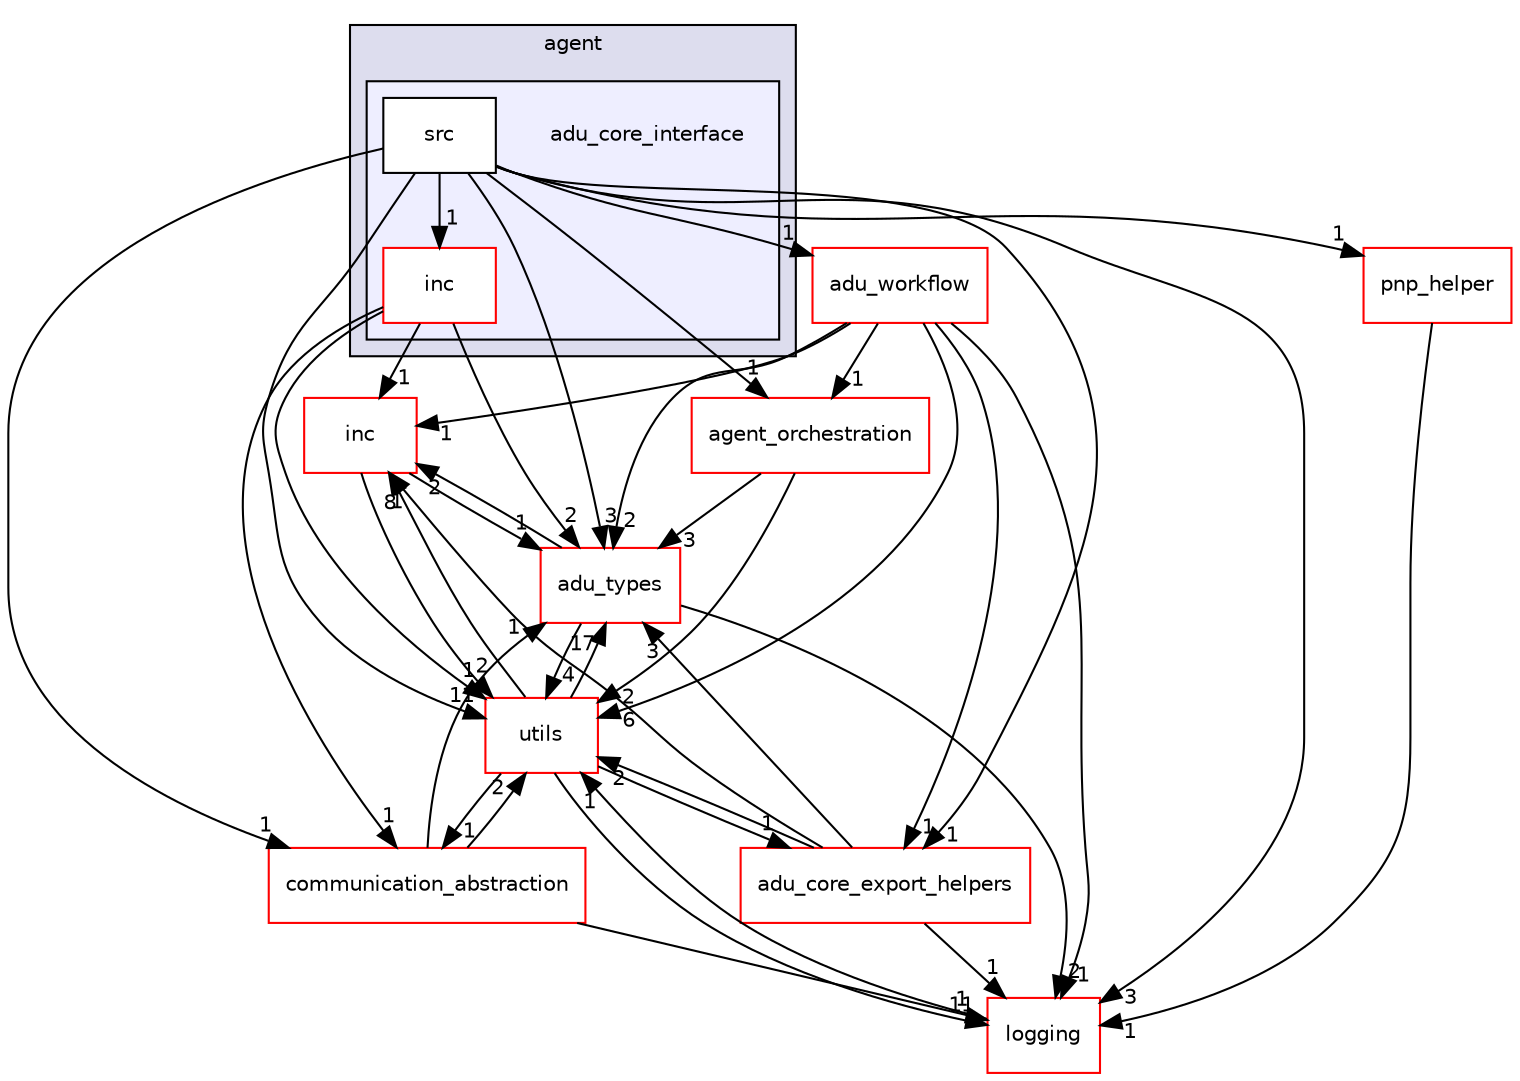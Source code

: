 digraph "src/agent/adu_core_interface" {
  compound=true
  node [ fontsize="10", fontname="Helvetica"];
  edge [ labelfontsize="10", labelfontname="Helvetica"];
  subgraph clusterdir_7a595b6a07cd8b16c4e5e314d67cc75b {
    graph [ bgcolor="#ddddee", pencolor="black", label="agent" fontname="Helvetica", fontsize="10", URL="dir_7a595b6a07cd8b16c4e5e314d67cc75b.html"]
  subgraph clusterdir_82521e5a99df6164bd5c62193af9bd13 {
    graph [ bgcolor="#eeeeff", pencolor="black", label="" URL="dir_82521e5a99df6164bd5c62193af9bd13.html"];
    dir_82521e5a99df6164bd5c62193af9bd13 [shape=plaintext label="adu_core_interface"];
    dir_14177bba7e57d8a8649a4b0545d185dd [shape=box label="inc" color="red" fillcolor="white" style="filled" URL="dir_14177bba7e57d8a8649a4b0545d185dd.html"];
    dir_f5ec5b7735d20ff7454c83f64c6154ae [shape=box label="src" color="black" fillcolor="white" style="filled" URL="dir_f5ec5b7735d20ff7454c83f64c6154ae.html"];
  }
  }
  dir_6bc6ad22483805bbbda55258ad2a62ea [shape=box label="inc" fillcolor="white" style="filled" color="red" URL="dir_6bc6ad22483805bbbda55258ad2a62ea.html"];
  dir_2fa9b52a3673ed0f8fcfc3f4f3ae93e3 [shape=box label="adu_types" fillcolor="white" style="filled" color="red" URL="dir_2fa9b52a3673ed0f8fcfc3f4f3ae93e3.html"];
  dir_6a7a80e3a28e47e18d71692aeda9df13 [shape=box label="communication_abstraction" fillcolor="white" style="filled" color="red" URL="dir_6a7a80e3a28e47e18d71692aeda9df13.html"];
  dir_a4f03476d2e33fe8236ef7d7eea18d1b [shape=box label="adu_core_export_helpers" fillcolor="white" style="filled" color="red" URL="dir_a4f03476d2e33fe8236ef7d7eea18d1b.html"];
  dir_b3320b59a4aa4a7431bc8488b87009bf [shape=box label="logging" fillcolor="white" style="filled" color="red" URL="dir_b3320b59a4aa4a7431bc8488b87009bf.html"];
  dir_2af8c8a5a5c91338718cea5984f016c0 [shape=box label="adu_workflow" fillcolor="white" style="filled" color="red" URL="dir_2af8c8a5a5c91338718cea5984f016c0.html"];
  dir_313caf1132e152dd9b58bea13a4052ca [shape=box label="utils" fillcolor="white" style="filled" color="red" URL="dir_313caf1132e152dd9b58bea13a4052ca.html"];
  dir_885a5a7032c788277ffbb4b91a4ba16d [shape=box label="pnp_helper" fillcolor="white" style="filled" color="red" URL="dir_885a5a7032c788277ffbb4b91a4ba16d.html"];
  dir_465df1cc2452eba7849491eee8d4e6c7 [shape=box label="agent_orchestration" fillcolor="white" style="filled" color="red" URL="dir_465df1cc2452eba7849491eee8d4e6c7.html"];
  dir_6bc6ad22483805bbbda55258ad2a62ea->dir_2fa9b52a3673ed0f8fcfc3f4f3ae93e3 [headlabel="1", labeldistance=1.5 headhref="dir_000137_000003.html"];
  dir_6bc6ad22483805bbbda55258ad2a62ea->dir_313caf1132e152dd9b58bea13a4052ca [headlabel="2", labeldistance=1.5 headhref="dir_000137_000154.html"];
  dir_2fa9b52a3673ed0f8fcfc3f4f3ae93e3->dir_6bc6ad22483805bbbda55258ad2a62ea [headlabel="2", labeldistance=1.5 headhref="dir_000003_000137.html"];
  dir_2fa9b52a3673ed0f8fcfc3f4f3ae93e3->dir_b3320b59a4aa4a7431bc8488b87009bf [headlabel="2", labeldistance=1.5 headhref="dir_000003_000143.html"];
  dir_2fa9b52a3673ed0f8fcfc3f4f3ae93e3->dir_313caf1132e152dd9b58bea13a4052ca [headlabel="4", labeldistance=1.5 headhref="dir_000003_000154.html"];
  dir_14177bba7e57d8a8649a4b0545d185dd->dir_6bc6ad22483805bbbda55258ad2a62ea [headlabel="1", labeldistance=1.5 headhref="dir_000018_000137.html"];
  dir_14177bba7e57d8a8649a4b0545d185dd->dir_2fa9b52a3673ed0f8fcfc3f4f3ae93e3 [headlabel="2", labeldistance=1.5 headhref="dir_000018_000003.html"];
  dir_14177bba7e57d8a8649a4b0545d185dd->dir_6a7a80e3a28e47e18d71692aeda9df13 [headlabel="1", labeldistance=1.5 headhref="dir_000018_000041.html"];
  dir_14177bba7e57d8a8649a4b0545d185dd->dir_313caf1132e152dd9b58bea13a4052ca [headlabel="1", labeldistance=1.5 headhref="dir_000018_000154.html"];
  dir_6a7a80e3a28e47e18d71692aeda9df13->dir_2fa9b52a3673ed0f8fcfc3f4f3ae93e3 [headlabel="1", labeldistance=1.5 headhref="dir_000041_000003.html"];
  dir_6a7a80e3a28e47e18d71692aeda9df13->dir_b3320b59a4aa4a7431bc8488b87009bf [headlabel="1", labeldistance=1.5 headhref="dir_000041_000143.html"];
  dir_6a7a80e3a28e47e18d71692aeda9df13->dir_313caf1132e152dd9b58bea13a4052ca [headlabel="2", labeldistance=1.5 headhref="dir_000041_000154.html"];
  dir_f5ec5b7735d20ff7454c83f64c6154ae->dir_2fa9b52a3673ed0f8fcfc3f4f3ae93e3 [headlabel="3", labeldistance=1.5 headhref="dir_000020_000003.html"];
  dir_f5ec5b7735d20ff7454c83f64c6154ae->dir_14177bba7e57d8a8649a4b0545d185dd [headlabel="1", labeldistance=1.5 headhref="dir_000020_000018.html"];
  dir_f5ec5b7735d20ff7454c83f64c6154ae->dir_6a7a80e3a28e47e18d71692aeda9df13 [headlabel="1", labeldistance=1.5 headhref="dir_000020_000041.html"];
  dir_f5ec5b7735d20ff7454c83f64c6154ae->dir_a4f03476d2e33fe8236ef7d7eea18d1b [headlabel="1", labeldistance=1.5 headhref="dir_000020_000013.html"];
  dir_f5ec5b7735d20ff7454c83f64c6154ae->dir_b3320b59a4aa4a7431bc8488b87009bf [headlabel="3", labeldistance=1.5 headhref="dir_000020_000143.html"];
  dir_f5ec5b7735d20ff7454c83f64c6154ae->dir_2af8c8a5a5c91338718cea5984f016c0 [headlabel="1", labeldistance=1.5 headhref="dir_000020_000008.html"];
  dir_f5ec5b7735d20ff7454c83f64c6154ae->dir_313caf1132e152dd9b58bea13a4052ca [headlabel="11", labeldistance=1.5 headhref="dir_000020_000154.html"];
  dir_f5ec5b7735d20ff7454c83f64c6154ae->dir_885a5a7032c788277ffbb4b91a4ba16d [headlabel="1", labeldistance=1.5 headhref="dir_000020_000029.html"];
  dir_f5ec5b7735d20ff7454c83f64c6154ae->dir_465df1cc2452eba7849491eee8d4e6c7 [headlabel="1", labeldistance=1.5 headhref="dir_000020_000037.html"];
  dir_a4f03476d2e33fe8236ef7d7eea18d1b->dir_6bc6ad22483805bbbda55258ad2a62ea [headlabel="1", labeldistance=1.5 headhref="dir_000013_000137.html"];
  dir_a4f03476d2e33fe8236ef7d7eea18d1b->dir_2fa9b52a3673ed0f8fcfc3f4f3ae93e3 [headlabel="3", labeldistance=1.5 headhref="dir_000013_000003.html"];
  dir_a4f03476d2e33fe8236ef7d7eea18d1b->dir_b3320b59a4aa4a7431bc8488b87009bf [headlabel="1", labeldistance=1.5 headhref="dir_000013_000143.html"];
  dir_a4f03476d2e33fe8236ef7d7eea18d1b->dir_313caf1132e152dd9b58bea13a4052ca [headlabel="2", labeldistance=1.5 headhref="dir_000013_000154.html"];
  dir_b3320b59a4aa4a7431bc8488b87009bf->dir_313caf1132e152dd9b58bea13a4052ca [headlabel="1", labeldistance=1.5 headhref="dir_000143_000154.html"];
  dir_2af8c8a5a5c91338718cea5984f016c0->dir_6bc6ad22483805bbbda55258ad2a62ea [headlabel="1", labeldistance=1.5 headhref="dir_000008_000137.html"];
  dir_2af8c8a5a5c91338718cea5984f016c0->dir_2fa9b52a3673ed0f8fcfc3f4f3ae93e3 [headlabel="2", labeldistance=1.5 headhref="dir_000008_000003.html"];
  dir_2af8c8a5a5c91338718cea5984f016c0->dir_a4f03476d2e33fe8236ef7d7eea18d1b [headlabel="1", labeldistance=1.5 headhref="dir_000008_000013.html"];
  dir_2af8c8a5a5c91338718cea5984f016c0->dir_b3320b59a4aa4a7431bc8488b87009bf [headlabel="1", labeldistance=1.5 headhref="dir_000008_000143.html"];
  dir_2af8c8a5a5c91338718cea5984f016c0->dir_313caf1132e152dd9b58bea13a4052ca [headlabel="6", labeldistance=1.5 headhref="dir_000008_000154.html"];
  dir_2af8c8a5a5c91338718cea5984f016c0->dir_465df1cc2452eba7849491eee8d4e6c7 [headlabel="1", labeldistance=1.5 headhref="dir_000008_000037.html"];
  dir_313caf1132e152dd9b58bea13a4052ca->dir_6bc6ad22483805bbbda55258ad2a62ea [headlabel="8", labeldistance=1.5 headhref="dir_000154_000137.html"];
  dir_313caf1132e152dd9b58bea13a4052ca->dir_2fa9b52a3673ed0f8fcfc3f4f3ae93e3 [headlabel="17", labeldistance=1.5 headhref="dir_000154_000003.html"];
  dir_313caf1132e152dd9b58bea13a4052ca->dir_6a7a80e3a28e47e18d71692aeda9df13 [headlabel="1", labeldistance=1.5 headhref="dir_000154_000041.html"];
  dir_313caf1132e152dd9b58bea13a4052ca->dir_a4f03476d2e33fe8236ef7d7eea18d1b [headlabel="1", labeldistance=1.5 headhref="dir_000154_000013.html"];
  dir_313caf1132e152dd9b58bea13a4052ca->dir_b3320b59a4aa4a7431bc8488b87009bf [headlabel="11", labeldistance=1.5 headhref="dir_000154_000143.html"];
  dir_885a5a7032c788277ffbb4b91a4ba16d->dir_b3320b59a4aa4a7431bc8488b87009bf [headlabel="1", labeldistance=1.5 headhref="dir_000029_000143.html"];
  dir_465df1cc2452eba7849491eee8d4e6c7->dir_2fa9b52a3673ed0f8fcfc3f4f3ae93e3 [headlabel="3", labeldistance=1.5 headhref="dir_000037_000003.html"];
  dir_465df1cc2452eba7849491eee8d4e6c7->dir_313caf1132e152dd9b58bea13a4052ca [headlabel="2", labeldistance=1.5 headhref="dir_000037_000154.html"];
}
